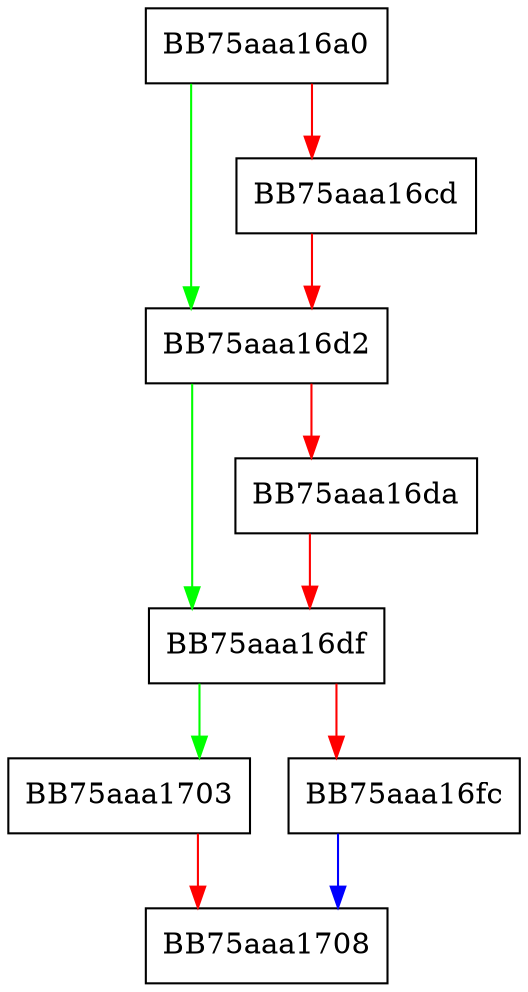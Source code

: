 digraph RpfAPI_UfsGetMetadataLongLong {
  node [shape="box"];
  graph [splines=ortho];
  BB75aaa16a0 -> BB75aaa16d2 [color="green"];
  BB75aaa16a0 -> BB75aaa16cd [color="red"];
  BB75aaa16cd -> BB75aaa16d2 [color="red"];
  BB75aaa16d2 -> BB75aaa16df [color="green"];
  BB75aaa16d2 -> BB75aaa16da [color="red"];
  BB75aaa16da -> BB75aaa16df [color="red"];
  BB75aaa16df -> BB75aaa1703 [color="green"];
  BB75aaa16df -> BB75aaa16fc [color="red"];
  BB75aaa16fc -> BB75aaa1708 [color="blue"];
  BB75aaa1703 -> BB75aaa1708 [color="red"];
}